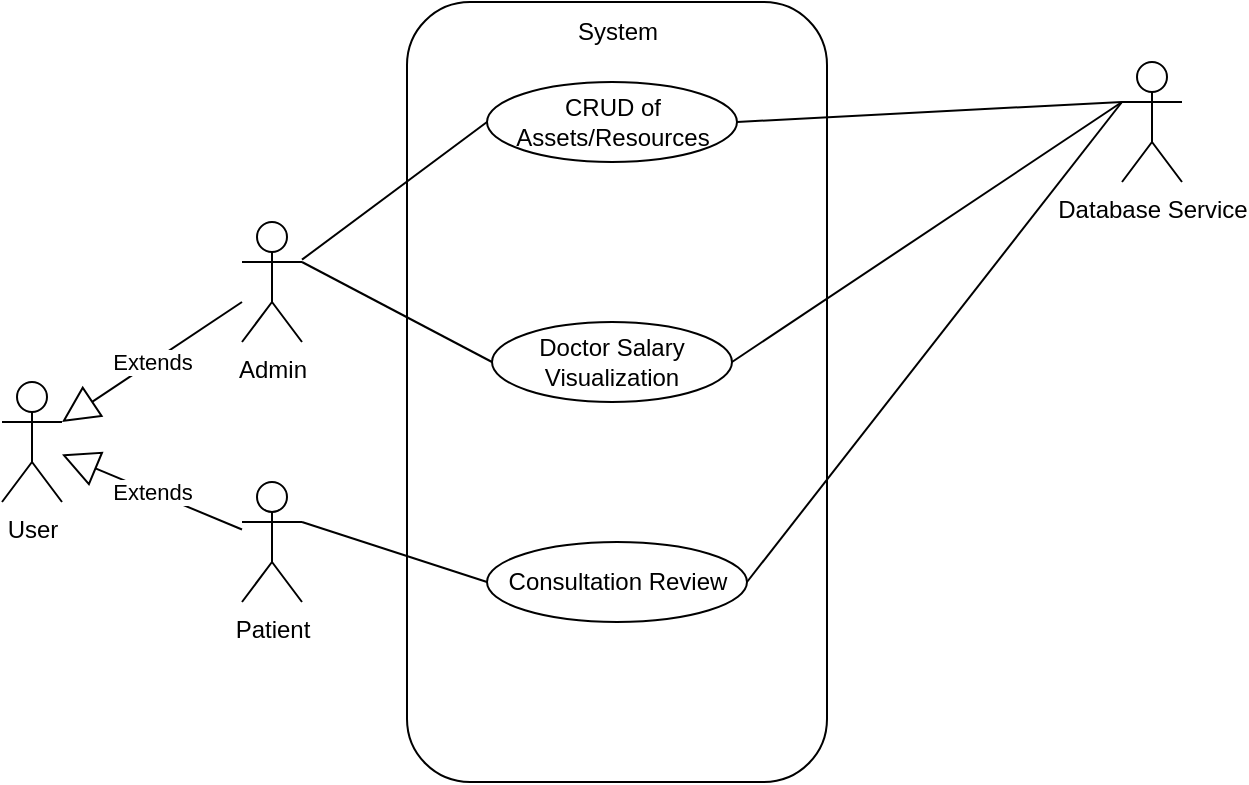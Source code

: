 <mxfile version="26.0.16">
  <diagram name="Page-1" id="lc4TZR0ulsQA_QCjUhmr">
    <mxGraphModel dx="1050" dy="566" grid="1" gridSize="10" guides="1" tooltips="1" connect="1" arrows="1" fold="1" page="1" pageScale="1" pageWidth="850" pageHeight="1100" math="0" shadow="0">
      <root>
        <mxCell id="0" />
        <mxCell id="1" parent="0" />
        <mxCell id="qnmXf5epQ5ePsx4cK6Up-1" value="User" style="shape=umlActor;verticalLabelPosition=bottom;verticalAlign=top;html=1;outlineConnect=0;" parent="1" vertex="1">
          <mxGeometry x="30" y="490" width="30" height="60" as="geometry" />
        </mxCell>
        <mxCell id="qnmXf5epQ5ePsx4cK6Up-2" value="Admin" style="shape=umlActor;verticalLabelPosition=bottom;verticalAlign=top;html=1;outlineConnect=0;" parent="1" vertex="1">
          <mxGeometry x="150" y="410" width="30" height="60" as="geometry" />
        </mxCell>
        <mxCell id="qnmXf5epQ5ePsx4cK6Up-3" value="&lt;div&gt;Patient&lt;/div&gt;" style="shape=umlActor;verticalLabelPosition=bottom;verticalAlign=top;html=1;outlineConnect=0;" parent="1" vertex="1">
          <mxGeometry x="150" y="540" width="30" height="60" as="geometry" />
        </mxCell>
        <mxCell id="qnmXf5epQ5ePsx4cK6Up-10" value="Extends" style="endArrow=block;endSize=16;endFill=0;html=1;rounded=0;" parent="1" source="qnmXf5epQ5ePsx4cK6Up-3" target="qnmXf5epQ5ePsx4cK6Up-1" edge="1">
          <mxGeometry width="160" relative="1" as="geometry">
            <mxPoint x="250" y="560" as="sourcePoint" />
            <mxPoint x="410" y="560" as="targetPoint" />
          </mxGeometry>
        </mxCell>
        <mxCell id="qnmXf5epQ5ePsx4cK6Up-11" value="Extends" style="endArrow=block;endSize=16;endFill=0;html=1;rounded=0;" parent="1" source="qnmXf5epQ5ePsx4cK6Up-2" target="qnmXf5epQ5ePsx4cK6Up-1" edge="1">
          <mxGeometry width="160" relative="1" as="geometry">
            <mxPoint x="160" y="574" as="sourcePoint" />
            <mxPoint x="70" y="536" as="targetPoint" />
          </mxGeometry>
        </mxCell>
        <mxCell id="qnmXf5epQ5ePsx4cK6Up-12" value="" style="rounded=1;whiteSpace=wrap;html=1;" parent="1" vertex="1">
          <mxGeometry x="232.5" y="300" width="210" height="390" as="geometry" />
        </mxCell>
        <mxCell id="qnmXf5epQ5ePsx4cK6Up-13" value="CRUD of Assets/Resources" style="ellipse;whiteSpace=wrap;html=1;" parent="1" vertex="1">
          <mxGeometry x="272.5" y="340" width="125" height="40" as="geometry" />
        </mxCell>
        <mxCell id="qnmXf5epQ5ePsx4cK6Up-16" value="" style="endArrow=none;html=1;rounded=0;entryX=0;entryY=0.5;entryDx=0;entryDy=0;" parent="1" source="qnmXf5epQ5ePsx4cK6Up-2" target="qnmXf5epQ5ePsx4cK6Up-13" edge="1">
          <mxGeometry width="50" height="50" relative="1" as="geometry">
            <mxPoint x="280" y="570" as="sourcePoint" />
            <mxPoint x="180" y="390" as="targetPoint" />
          </mxGeometry>
        </mxCell>
        <mxCell id="qnmXf5epQ5ePsx4cK6Up-20" value="Doctor Salary Visualization" style="ellipse;whiteSpace=wrap;html=1;" parent="1" vertex="1">
          <mxGeometry x="275" y="460" width="120" height="40" as="geometry" />
        </mxCell>
        <mxCell id="qnmXf5epQ5ePsx4cK6Up-21" value="" style="endArrow=none;html=1;rounded=0;entryX=0;entryY=0.5;entryDx=0;entryDy=0;" parent="1" target="qnmXf5epQ5ePsx4cK6Up-20" edge="1">
          <mxGeometry width="50" height="50" relative="1" as="geometry">
            <mxPoint x="180" y="430" as="sourcePoint" />
            <mxPoint x="330" y="520" as="targetPoint" />
          </mxGeometry>
        </mxCell>
        <mxCell id="qnmXf5epQ5ePsx4cK6Up-22" value="Consultation Review" style="ellipse;whiteSpace=wrap;html=1;" parent="1" vertex="1">
          <mxGeometry x="272.5" y="570" width="130" height="40" as="geometry" />
        </mxCell>
        <mxCell id="qnmXf5epQ5ePsx4cK6Up-23" value="" style="endArrow=none;html=1;rounded=0;exitX=1;exitY=0.333;exitDx=0;exitDy=0;exitPerimeter=0;entryX=0;entryY=0.5;entryDx=0;entryDy=0;" parent="1" source="qnmXf5epQ5ePsx4cK6Up-3" target="qnmXf5epQ5ePsx4cK6Up-22" edge="1">
          <mxGeometry width="50" height="50" relative="1" as="geometry">
            <mxPoint x="280" y="570" as="sourcePoint" />
            <mxPoint x="330" y="520" as="targetPoint" />
          </mxGeometry>
        </mxCell>
        <mxCell id="qnmXf5epQ5ePsx4cK6Up-24" value="System" style="text;html=1;align=center;verticalAlign=middle;whiteSpace=wrap;rounded=0;" parent="1" vertex="1">
          <mxGeometry x="307.5" y="300" width="60" height="30" as="geometry" />
        </mxCell>
        <mxCell id="qnmXf5epQ5ePsx4cK6Up-26" value="Database Service" style="shape=umlActor;verticalLabelPosition=bottom;verticalAlign=top;html=1;outlineConnect=0;" parent="1" vertex="1">
          <mxGeometry x="590" y="330" width="30" height="60" as="geometry" />
        </mxCell>
        <mxCell id="qnmXf5epQ5ePsx4cK6Up-27" value="" style="endArrow=none;html=1;rounded=0;exitX=1;exitY=0.5;exitDx=0;exitDy=0;entryX=0;entryY=0.333;entryDx=0;entryDy=0;entryPerimeter=0;" parent="1" source="qnmXf5epQ5ePsx4cK6Up-13" target="qnmXf5epQ5ePsx4cK6Up-26" edge="1">
          <mxGeometry width="50" height="50" relative="1" as="geometry">
            <mxPoint x="280" y="530" as="sourcePoint" />
            <mxPoint x="330" y="480" as="targetPoint" />
          </mxGeometry>
        </mxCell>
        <mxCell id="qnmXf5epQ5ePsx4cK6Up-29" value="" style="endArrow=none;html=1;rounded=0;entryX=1;entryY=0.5;entryDx=0;entryDy=0;" parent="1" target="qnmXf5epQ5ePsx4cK6Up-20" edge="1">
          <mxGeometry width="50" height="50" relative="1" as="geometry">
            <mxPoint x="590" y="350" as="sourcePoint" />
            <mxPoint x="330" y="480" as="targetPoint" />
          </mxGeometry>
        </mxCell>
        <mxCell id="qnmXf5epQ5ePsx4cK6Up-30" value="" style="endArrow=none;html=1;rounded=0;exitX=1;exitY=0.5;exitDx=0;exitDy=0;" parent="1" source="qnmXf5epQ5ePsx4cK6Up-22" edge="1">
          <mxGeometry width="50" height="50" relative="1" as="geometry">
            <mxPoint x="280" y="530" as="sourcePoint" />
            <mxPoint x="590" y="350" as="targetPoint" />
          </mxGeometry>
        </mxCell>
      </root>
    </mxGraphModel>
  </diagram>
</mxfile>
